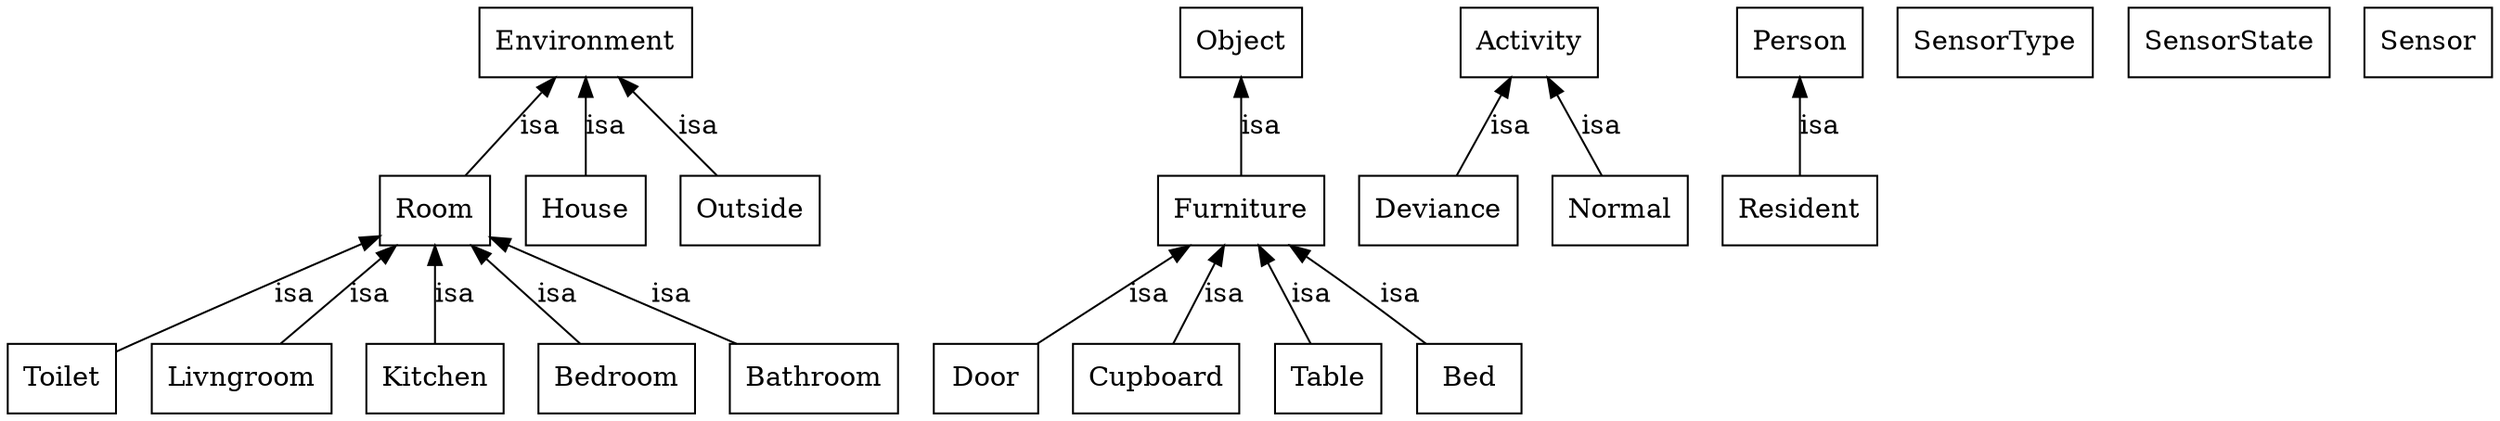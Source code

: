 digraph SmartHome {
	graph [bb="0,0,1114,212"];
	node [label="\N"];
	"http://www.owl-ontologies.com/SmartHome.owl#Toilet"	 [color="0.0,0.0,0.0",
		fontcolor="0.0,0.0,0.0",
		height=0.5,
		label=Toilet,
		pos="27,18",
		shape=box,
		width=0.75];
	"http://www.owl-ontologies.com/SmartHome.owl#Room"	 [color="0.0,0.0,0.0",
		fontcolor="0.0,0.0,0.0",
		height=0.5,
		label=Room,
		pos="198,106",
		shape=box,
		width=0.75];
	"http://www.owl-ontologies.com/SmartHome.owl#Room" -> "http://www.owl-ontologies.com/SmartHome.owl#Toilet"	 [color="0.0,0.0,0.0",
		dir=back,
		fontcolor="0.0,0.0,0.0",
		label=isa,
		lp="135,62",
		pos="s,170.99,91.79 161.9,87.323 150.7,81.806 138.32,75.679 127,70 102.26,57.595 74.2,43.26 54.113,32.953"];
	"http://www.owl-ontologies.com/SmartHome.owl#Livngroom"	 [color="0.0,0.0,0.0",
		fontcolor="0.0,0.0,0.0",
		height=0.5,
		label=Livngroom,
		pos="111,18",
		shape=box,
		width=1.0833];
	"http://www.owl-ontologies.com/SmartHome.owl#Room" -> "http://www.owl-ontologies.com/SmartHome.owl#Livngroom"	 [color="0.0,0.0,0.0",
		dir=back,
		fontcolor="0.0,0.0,0.0",
		label=isa,
		lp="171,62",
		pos="s,180.39,87.597 173.23,80.519 158.87,66.321 141.14,48.794 128.28,36.084"];
	"http://www.owl-ontologies.com/SmartHome.owl#Kitchen"	 [color="0.0,0.0,0.0",
		fontcolor="0.0,0.0,0.0",
		height=0.5,
		label=Kitchen,
		pos="198,18",
		shape=box,
		width=0.8125];
	"http://www.owl-ontologies.com/SmartHome.owl#Room" -> "http://www.owl-ontologies.com/SmartHome.owl#Kitchen"	 [color="0.0,0.0,0.0",
		dir=back,
		fontcolor="0.0,0.0,0.0",
		label=isa,
		lp="206,62",
		pos="s,198,87.597 198,77.342 198,63.774 198,47.861 198,36.084"];
	"http://www.owl-ontologies.com/SmartHome.owl#Bedroom"	 [color="0.0,0.0,0.0",
		fontcolor="0.0,0.0,0.0",
		height=0.5,
		label=Bedroom,
		pos="280,18",
		shape=box,
		width=0.94444];
	"http://www.owl-ontologies.com/SmartHome.owl#Room" -> "http://www.owl-ontologies.com/SmartHome.owl#Bedroom"	 [color="0.0,0.0,0.0",
		dir=back,
		fontcolor="0.0,0.0,0.0",
		label=isa,
		lp="255,62",
		pos="s,214.59,87.597 221.72,80.127 235.19,66 251.7,48.677 263.71,36.084"];
	"http://www.owl-ontologies.com/SmartHome.owl#Bathroom"	 [color="0.0,0.0,0.0",
		fontcolor="0.0,0.0,0.0",
		height=0.5,
		label=Bathroom,
		pos="368,18",
		shape=box,
		width=0.97917];
	"http://www.owl-ontologies.com/SmartHome.owl#Room" -> "http://www.owl-ontologies.com/SmartHome.owl#Bathroom"	 [color="0.0,0.0,0.0",
		dir=back,
		fontcolor="0.0,0.0,0.0",
		label=isa,
		lp="307,62",
		pos="s,225.31,91.183 234.48,86.546 264.08,71.57 305.49,50.621 334.32,36.039"];
	"http://www.owl-ontologies.com/SmartHome.owl#Object"	 [color="0.0,0.0,0.0",
		fontcolor="0.0,0.0,0.0",
		height=0.5,
		label=Object,
		pos="569,194",
		shape=box,
		width=0.75];
	"http://www.owl-ontologies.com/SmartHome.owl#Furniture"	 [color="0.0,0.0,0.0",
		fontcolor="0.0,0.0,0.0",
		height=0.5,
		label=Furniture,
		pos="569,106",
		shape=box,
		width=0.92361];
	"http://www.owl-ontologies.com/SmartHome.owl#Object" -> "http://www.owl-ontologies.com/SmartHome.owl#Furniture"	 [color="0.0,0.0,0.0",
		dir=back,
		fontcolor="0.0,0.0,0.0",
		label=isa,
		lp="577,150",
		pos="s,569,175.6 569,165.34 569,151.77 569,135.86 569,124.08"];
	"http://www.owl-ontologies.com/SmartHome.owl#Door"	 [color="0.0,0.0,0.0",
		fontcolor="0.0,0.0,0.0",
		height=0.5,
		label=Door,
		pos="449,18",
		shape=box,
		width=0.75];
	"http://www.owl-ontologies.com/SmartHome.owl#Furniture" -> "http://www.owl-ontologies.com/SmartHome.owl#Door"	 [color="0.0,0.0,0.0",
		dir=back,
		fontcolor="0.0,0.0,0.0",
		label=isa,
		lp="528,62",
		pos="s,545,87.803 536.76,81.893 516.67,67.496 491.26,49.284 472.95,36.167"];
	"http://www.owl-ontologies.com/SmartHome.owl#Cupboard"	 [color="0.0,0.0,0.0",
		fontcolor="0.0,0.0,0.0",
		height=0.5,
		label=Cupboard,
		pos="529,18",
		shape=box,
		width=0.97222];
	"http://www.owl-ontologies.com/SmartHome.owl#Furniture" -> "http://www.owl-ontologies.com/SmartHome.owl#Cupboard"	 [color="0.0,0.0,0.0",
		dir=back,
		fontcolor="0.0,0.0,0.0",
		label=isa,
		lp="561,62",
		pos="s,560.91,87.597 556.51,78.145 550.12,64.406 542.53,48.094 536.95,36.084"];
	"http://www.owl-ontologies.com/SmartHome.owl#Table"	 [color="0.0,0.0,0.0",
		fontcolor="0.0,0.0,0.0",
		height=0.5,
		label=Table,
		pos="609,18",
		shape=box,
		width=0.75];
	"http://www.owl-ontologies.com/SmartHome.owl#Furniture" -> "http://www.owl-ontologies.com/SmartHome.owl#Table"	 [color="0.0,0.0,0.0",
		dir=back,
		fontcolor="0.0,0.0,0.0",
		label=isa,
		lp="601,62",
		pos="s,577.09,87.597 581.49,78.145 587.88,64.406 595.47,48.094 601.05,36.084"];
	"http://www.owl-ontologies.com/SmartHome.owl#Bed"	 [color="0.0,0.0,0.0",
		fontcolor="0.0,0.0,0.0",
		height=0.5,
		label=Bed,
		pos="681,18",
		shape=box,
		width=0.75];
	"http://www.owl-ontologies.com/SmartHome.owl#Furniture" -> "http://www.owl-ontologies.com/SmartHome.owl#Bed"	 [color="0.0,0.0,0.0",
		dir=back,
		fontcolor="0.0,0.0,0.0",
		label=isa,
		lp="644,62",
		pos="s,591.4,87.803 599.34,81.7 618.05,67.334 641.64,49.225 658.64,36.167"];
	"http://www.owl-ontologies.com/SmartHome.owl#Activity"	 [color="0.0,0.0,0.0",
		fontcolor="0.0,0.0,0.0",
		height=0.5,
		label=Activity,
		pos="696,194",
		shape=box,
		width=0.84028];
	"http://www.owl-ontologies.com/SmartHome.owl#Deviance"	 [color="0.0,0.0,0.0",
		fontcolor="0.0,0.0,0.0",
		height=0.5,
		label=Deviance,
		pos="655,106",
		shape=box,
		width=0.94444];
	"http://www.owl-ontologies.com/SmartHome.owl#Activity" -> "http://www.owl-ontologies.com/SmartHome.owl#Deviance"	 [color="0.0,0.0,0.0",
		dir=back,
		fontcolor="0.0,0.0,0.0",
		label=isa,
		lp="688,150",
		pos="s,687.7,175.6 683.39,166.54 676.8,152.72 668.93,136.21 663.14,124.08"];
	"http://www.owl-ontologies.com/SmartHome.owl#Normal"	 [color="0.0,0.0,0.0",
		fontcolor="0.0,0.0,0.0",
		height=0.5,
		label=Normal,
		pos="737,106",
		shape=box,
		width=0.8125];
	"http://www.owl-ontologies.com/SmartHome.owl#Activity" -> "http://www.owl-ontologies.com/SmartHome.owl#Normal"	 [color="0.0,0.0,0.0",
		dir=back,
		fontcolor="0.0,0.0,0.0",
		label=isa,
		lp="729,150",
		pos="s,704.3,175.6 708.61,166.54 715.2,152.72 723.07,136.21 728.86,124.08"];
	"http://www.owl-ontologies.com/SmartHome.owl#Resident"	 [color="0.0,0.0,0.0",
		fontcolor="0.0,0.0,0.0",
		height=0.5,
		label=Resident,
		pos="817,106",
		shape=box,
		width=0.88889];
	"http://www.owl-ontologies.com/SmartHome.owl#Person"	 [color="0.0,0.0,0.0",
		fontcolor="0.0,0.0,0.0",
		height=0.5,
		label=Person,
		pos="817,194",
		shape=box,
		width=0.75];
	"http://www.owl-ontologies.com/SmartHome.owl#Person" -> "http://www.owl-ontologies.com/SmartHome.owl#Resident"	 [color="0.0,0.0,0.0",
		dir=back,
		fontcolor="0.0,0.0,0.0",
		label=isa,
		lp="825,150",
		pos="s,817,175.6 817,165.34 817,151.77 817,135.86 817,124.08"];
	"http://www.owl-ontologies.com/SmartHome.owl#SensorType"	 [color="0.0,0.0,0.0",
		fontcolor="0.0,0.0,0.0",
		height=0.5,
		label=SensorType,
		pos="903,194",
		shape=box,
		width=1.1181];
	"http://www.owl-ontologies.com/SmartHome.owl#SensorState"	 [color="0.0,0.0,0.0",
		fontcolor="0.0,0.0,0.0",
		height=0.5,
		label=SensorState,
		pos="1002,194",
		shape=box,
		width=1.1111];
	"http://www.owl-ontologies.com/SmartHome.owl#Environment"	 [color="0.0,0.0,0.0",
		fontcolor="0.0,0.0,0.0",
		height=0.5,
		label=Environment,
		pos="270,194",
		shape=box,
		width=1.2083];
	"http://www.owl-ontologies.com/SmartHome.owl#Environment" -> "http://www.owl-ontologies.com/SmartHome.owl#Room"	 [color="0.0,0.0,0.0",
		dir=back,
		fontcolor="0.0,0.0,0.0",
		label=isa,
		lp="249,150",
		pos="s,255.43,175.6 248.85,167.73 237.08,153.68 222.75,136.56 212.3,124.08"];
	"http://www.owl-ontologies.com/SmartHome.owl#House"	 [color="0.0,0.0,0.0",
		fontcolor="0.0,0.0,0.0",
		height=0.5,
		label=House,
		pos="270,106",
		shape=box,
		width=0.75];
	"http://www.owl-ontologies.com/SmartHome.owl#Environment" -> "http://www.owl-ontologies.com/SmartHome.owl#House"	 [color="0.0,0.0,0.0",
		dir=back,
		fontcolor="0.0,0.0,0.0",
		label=isa,
		lp="278,150",
		pos="s,270,175.6 270,165.34 270,151.77 270,135.86 270,124.08"];
	"http://www.owl-ontologies.com/SmartHome.owl#Outside"	 [color="0.0,0.0,0.0",
		fontcolor="0.0,0.0,0.0",
		height=0.5,
		label=Outside,
		pos="345,106",
		shape=box,
		width=0.8125];
	"http://www.owl-ontologies.com/SmartHome.owl#Environment" -> "http://www.owl-ontologies.com/SmartHome.owl#Outside"	 [color="0.0,0.0,0.0",
		dir=back,
		fontcolor="0.0,0.0,0.0",
		label=isa,
		lp="323,150",
		pos="s,285.18,175.6 292.03,167.73 304.29,153.68 319.22,136.56 330.1,124.08"];
	"http://www.owl-ontologies.com/SmartHome.owl#Sensor"	 [color="0.0,0.0,0.0",
		fontcolor="0.0,0.0,0.0",
		height=0.5,
		label=Sensor,
		pos="1087,194",
		shape=box,
		width=0.75];
}
